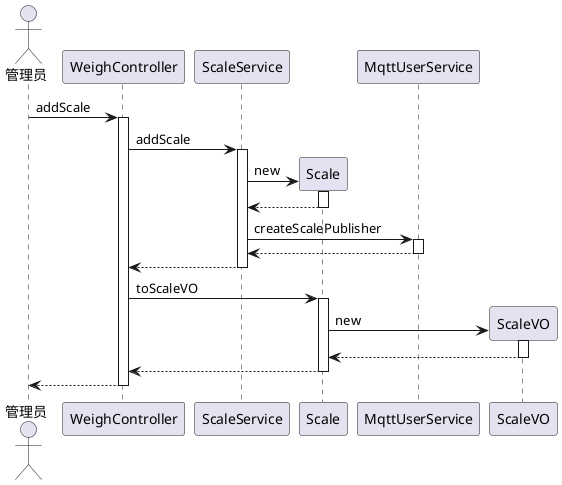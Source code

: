 @startuml
Actor 管理员 as Actor
Actor -> WeighController : addScale
activate WeighController
WeighController -> ScaleService : addScale
activate ScaleService
create Scale
ScaleService -> Scale : new
activate Scale
Scale --> ScaleService
deactivate Scale
ScaleService -> MqttUserService : createScalePublisher
activate MqttUserService
MqttUserService --> ScaleService
deactivate MqttUserService
ScaleService --> WeighController
deactivate ScaleService
WeighController -> Scale : toScaleVO
activate Scale
create ScaleVO
Scale -> ScaleVO : new
activate ScaleVO
ScaleVO --> Scale
deactivate ScaleVO
Scale --> WeighController
deactivate Scale
return
@enduml